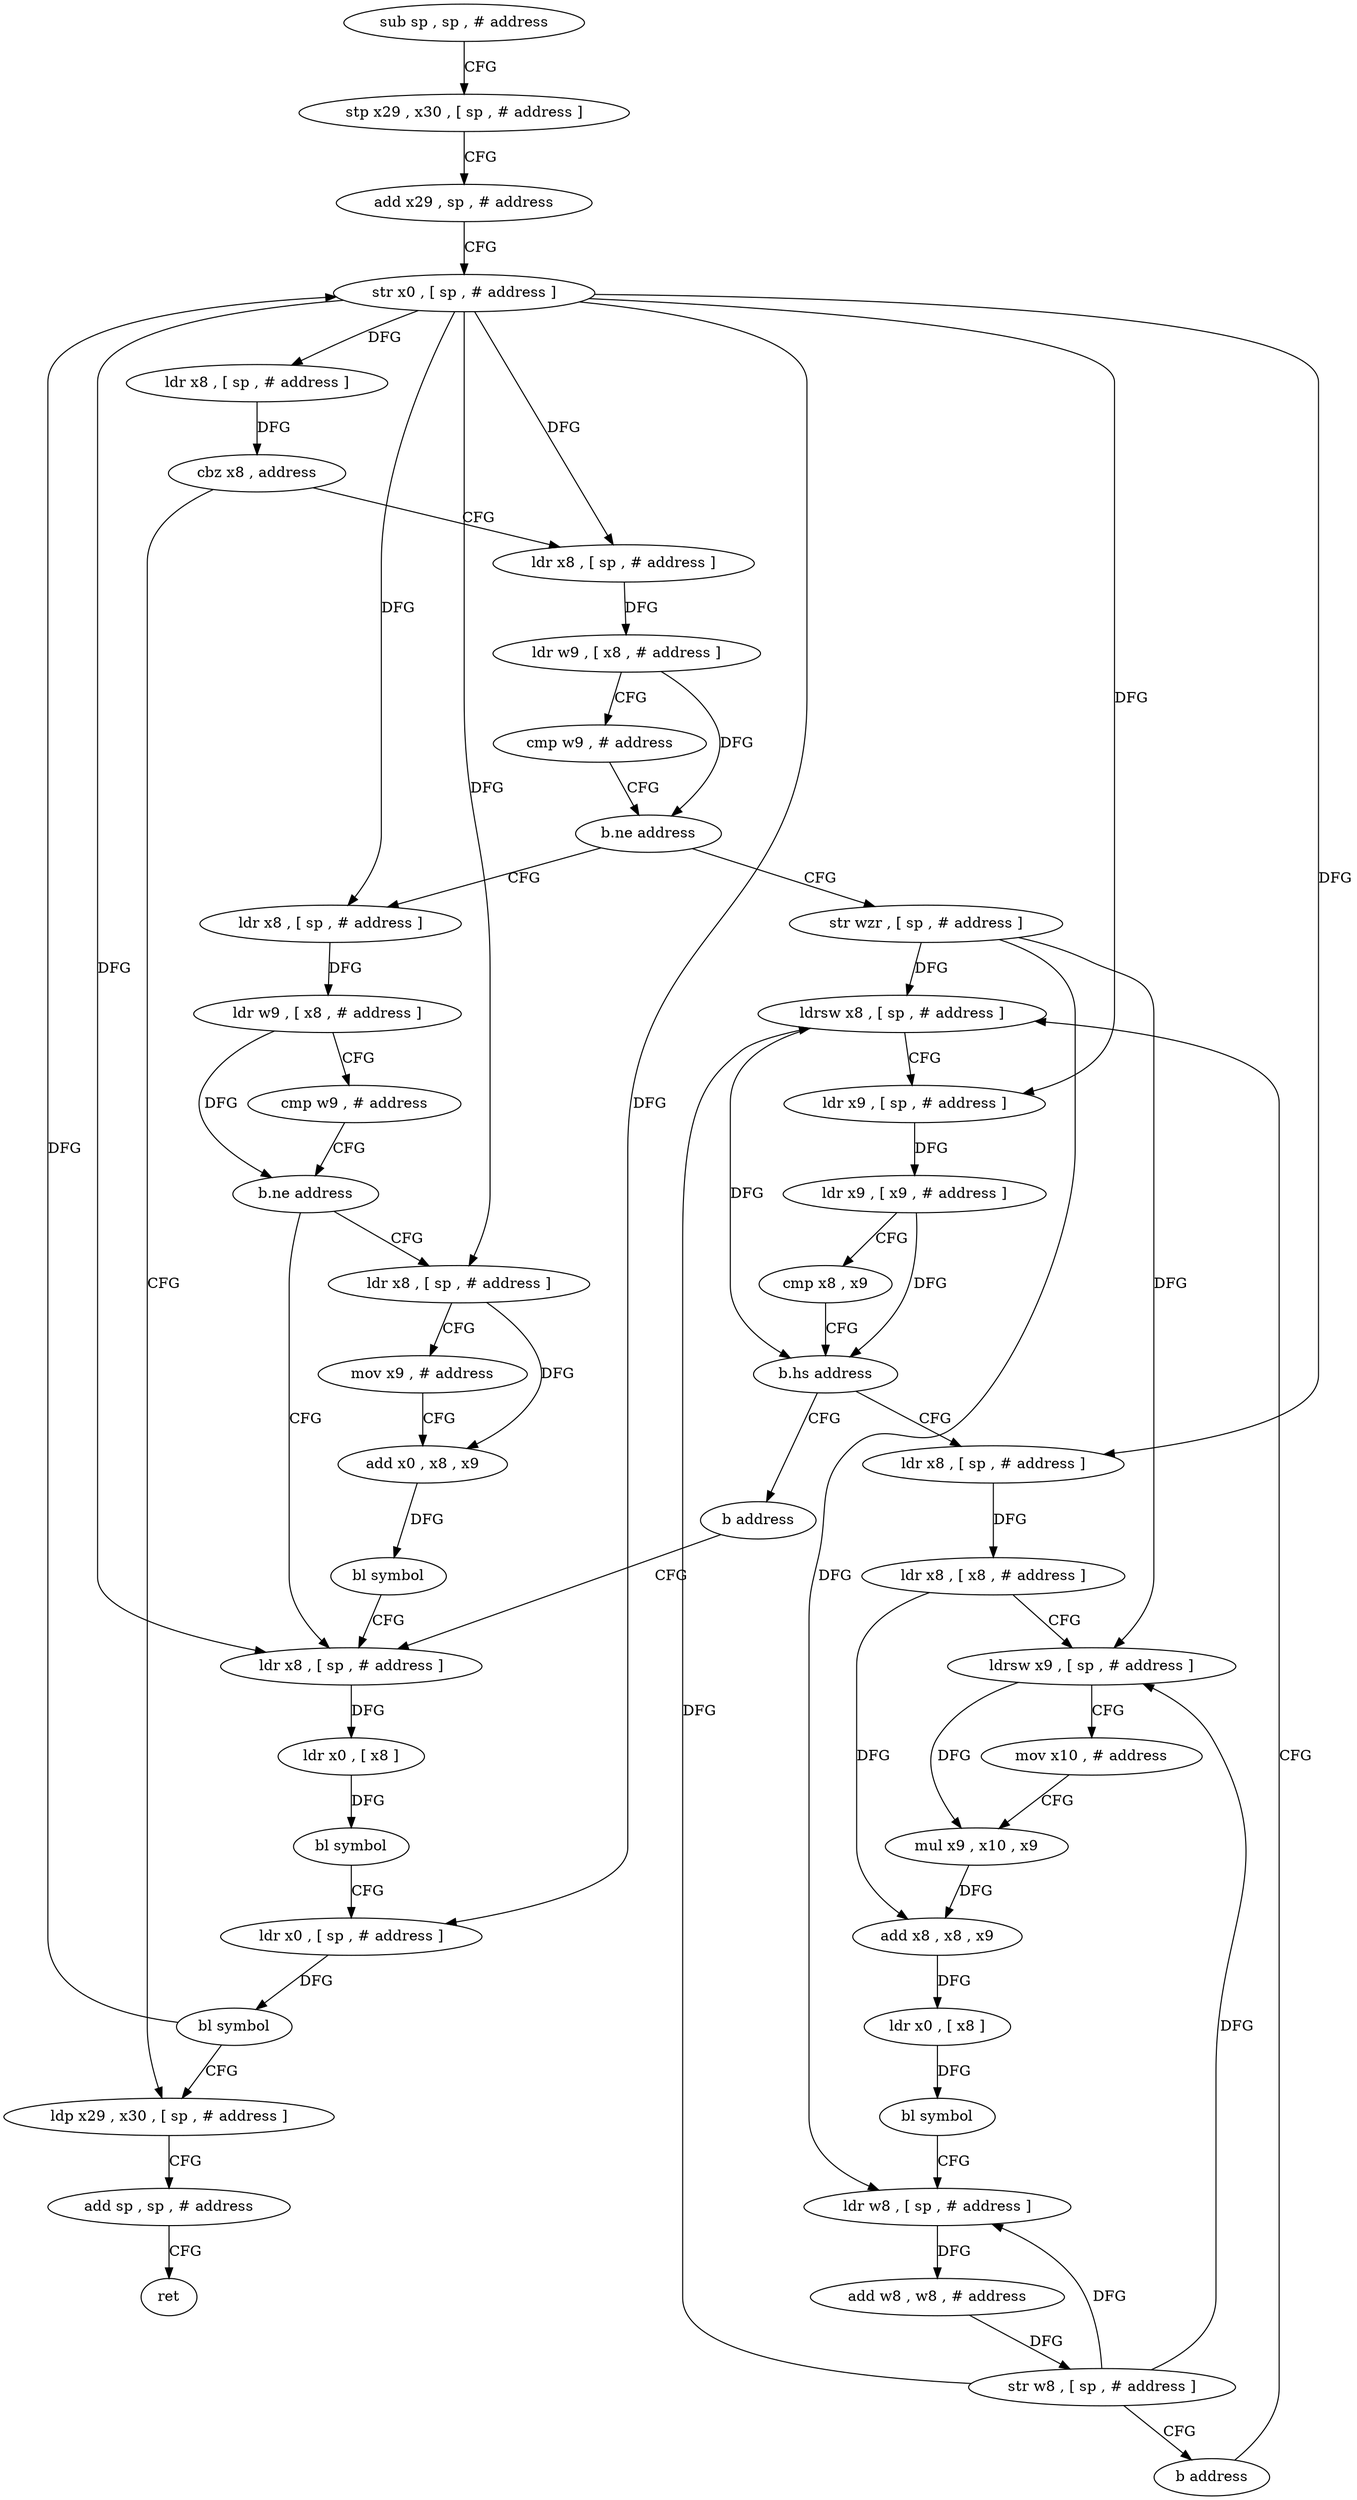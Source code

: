 digraph "func" {
"171928" [label = "sub sp , sp , # address" ]
"171932" [label = "stp x29 , x30 , [ sp , # address ]" ]
"171936" [label = "add x29 , sp , # address" ]
"171940" [label = "str x0 , [ sp , # address ]" ]
"171944" [label = "ldr x8 , [ sp , # address ]" ]
"171948" [label = "cbz x8 , address" ]
"172096" [label = "ldp x29 , x30 , [ sp , # address ]" ]
"171952" [label = "ldr x8 , [ sp , # address ]" ]
"172100" [label = "add sp , sp , # address" ]
"172104" [label = "ret" ]
"171956" [label = "ldr w9 , [ x8 , # address ]" ]
"171960" [label = "cmp w9 , # address" ]
"171964" [label = "b.ne address" ]
"172044" [label = "ldr x8 , [ sp , # address ]" ]
"171968" [label = "str wzr , [ sp , # address ]" ]
"172048" [label = "ldr w9 , [ x8 , # address ]" ]
"172052" [label = "cmp w9 , # address" ]
"172056" [label = "b.ne address" ]
"172076" [label = "ldr x8 , [ sp , # address ]" ]
"172060" [label = "ldr x8 , [ sp , # address ]" ]
"171972" [label = "ldrsw x8 , [ sp , # address ]" ]
"172080" [label = "ldr x0 , [ x8 ]" ]
"172084" [label = "bl symbol" ]
"172088" [label = "ldr x0 , [ sp , # address ]" ]
"172092" [label = "bl symbol" ]
"172064" [label = "mov x9 , # address" ]
"172068" [label = "add x0 , x8 , x9" ]
"172072" [label = "bl symbol" ]
"172040" [label = "b address" ]
"171992" [label = "ldr x8 , [ sp , # address ]" ]
"171996" [label = "ldr x8 , [ x8 , # address ]" ]
"172000" [label = "ldrsw x9 , [ sp , # address ]" ]
"172004" [label = "mov x10 , # address" ]
"172008" [label = "mul x9 , x10 , x9" ]
"172012" [label = "add x8 , x8 , x9" ]
"172016" [label = "ldr x0 , [ x8 ]" ]
"172020" [label = "bl symbol" ]
"172024" [label = "ldr w8 , [ sp , # address ]" ]
"172028" [label = "add w8 , w8 , # address" ]
"172032" [label = "str w8 , [ sp , # address ]" ]
"172036" [label = "b address" ]
"171976" [label = "ldr x9 , [ sp , # address ]" ]
"171980" [label = "ldr x9 , [ x9 , # address ]" ]
"171984" [label = "cmp x8 , x9" ]
"171988" [label = "b.hs address" ]
"171928" -> "171932" [ label = "CFG" ]
"171932" -> "171936" [ label = "CFG" ]
"171936" -> "171940" [ label = "CFG" ]
"171940" -> "171944" [ label = "DFG" ]
"171940" -> "171952" [ label = "DFG" ]
"171940" -> "172044" [ label = "DFG" ]
"171940" -> "172076" [ label = "DFG" ]
"171940" -> "172088" [ label = "DFG" ]
"171940" -> "172060" [ label = "DFG" ]
"171940" -> "171976" [ label = "DFG" ]
"171940" -> "171992" [ label = "DFG" ]
"171944" -> "171948" [ label = "DFG" ]
"171948" -> "172096" [ label = "CFG" ]
"171948" -> "171952" [ label = "CFG" ]
"172096" -> "172100" [ label = "CFG" ]
"171952" -> "171956" [ label = "DFG" ]
"172100" -> "172104" [ label = "CFG" ]
"171956" -> "171960" [ label = "CFG" ]
"171956" -> "171964" [ label = "DFG" ]
"171960" -> "171964" [ label = "CFG" ]
"171964" -> "172044" [ label = "CFG" ]
"171964" -> "171968" [ label = "CFG" ]
"172044" -> "172048" [ label = "DFG" ]
"171968" -> "171972" [ label = "DFG" ]
"171968" -> "172000" [ label = "DFG" ]
"171968" -> "172024" [ label = "DFG" ]
"172048" -> "172052" [ label = "CFG" ]
"172048" -> "172056" [ label = "DFG" ]
"172052" -> "172056" [ label = "CFG" ]
"172056" -> "172076" [ label = "CFG" ]
"172056" -> "172060" [ label = "CFG" ]
"172076" -> "172080" [ label = "DFG" ]
"172060" -> "172064" [ label = "CFG" ]
"172060" -> "172068" [ label = "DFG" ]
"171972" -> "171976" [ label = "CFG" ]
"171972" -> "171988" [ label = "DFG" ]
"172080" -> "172084" [ label = "DFG" ]
"172084" -> "172088" [ label = "CFG" ]
"172088" -> "172092" [ label = "DFG" ]
"172092" -> "172096" [ label = "CFG" ]
"172092" -> "171940" [ label = "DFG" ]
"172064" -> "172068" [ label = "CFG" ]
"172068" -> "172072" [ label = "DFG" ]
"172072" -> "172076" [ label = "CFG" ]
"172040" -> "172076" [ label = "CFG" ]
"171992" -> "171996" [ label = "DFG" ]
"171996" -> "172000" [ label = "CFG" ]
"171996" -> "172012" [ label = "DFG" ]
"172000" -> "172004" [ label = "CFG" ]
"172000" -> "172008" [ label = "DFG" ]
"172004" -> "172008" [ label = "CFG" ]
"172008" -> "172012" [ label = "DFG" ]
"172012" -> "172016" [ label = "DFG" ]
"172016" -> "172020" [ label = "DFG" ]
"172020" -> "172024" [ label = "CFG" ]
"172024" -> "172028" [ label = "DFG" ]
"172028" -> "172032" [ label = "DFG" ]
"172032" -> "172036" [ label = "CFG" ]
"172032" -> "171972" [ label = "DFG" ]
"172032" -> "172000" [ label = "DFG" ]
"172032" -> "172024" [ label = "DFG" ]
"172036" -> "171972" [ label = "CFG" ]
"171976" -> "171980" [ label = "DFG" ]
"171980" -> "171984" [ label = "CFG" ]
"171980" -> "171988" [ label = "DFG" ]
"171984" -> "171988" [ label = "CFG" ]
"171988" -> "172040" [ label = "CFG" ]
"171988" -> "171992" [ label = "CFG" ]
}
